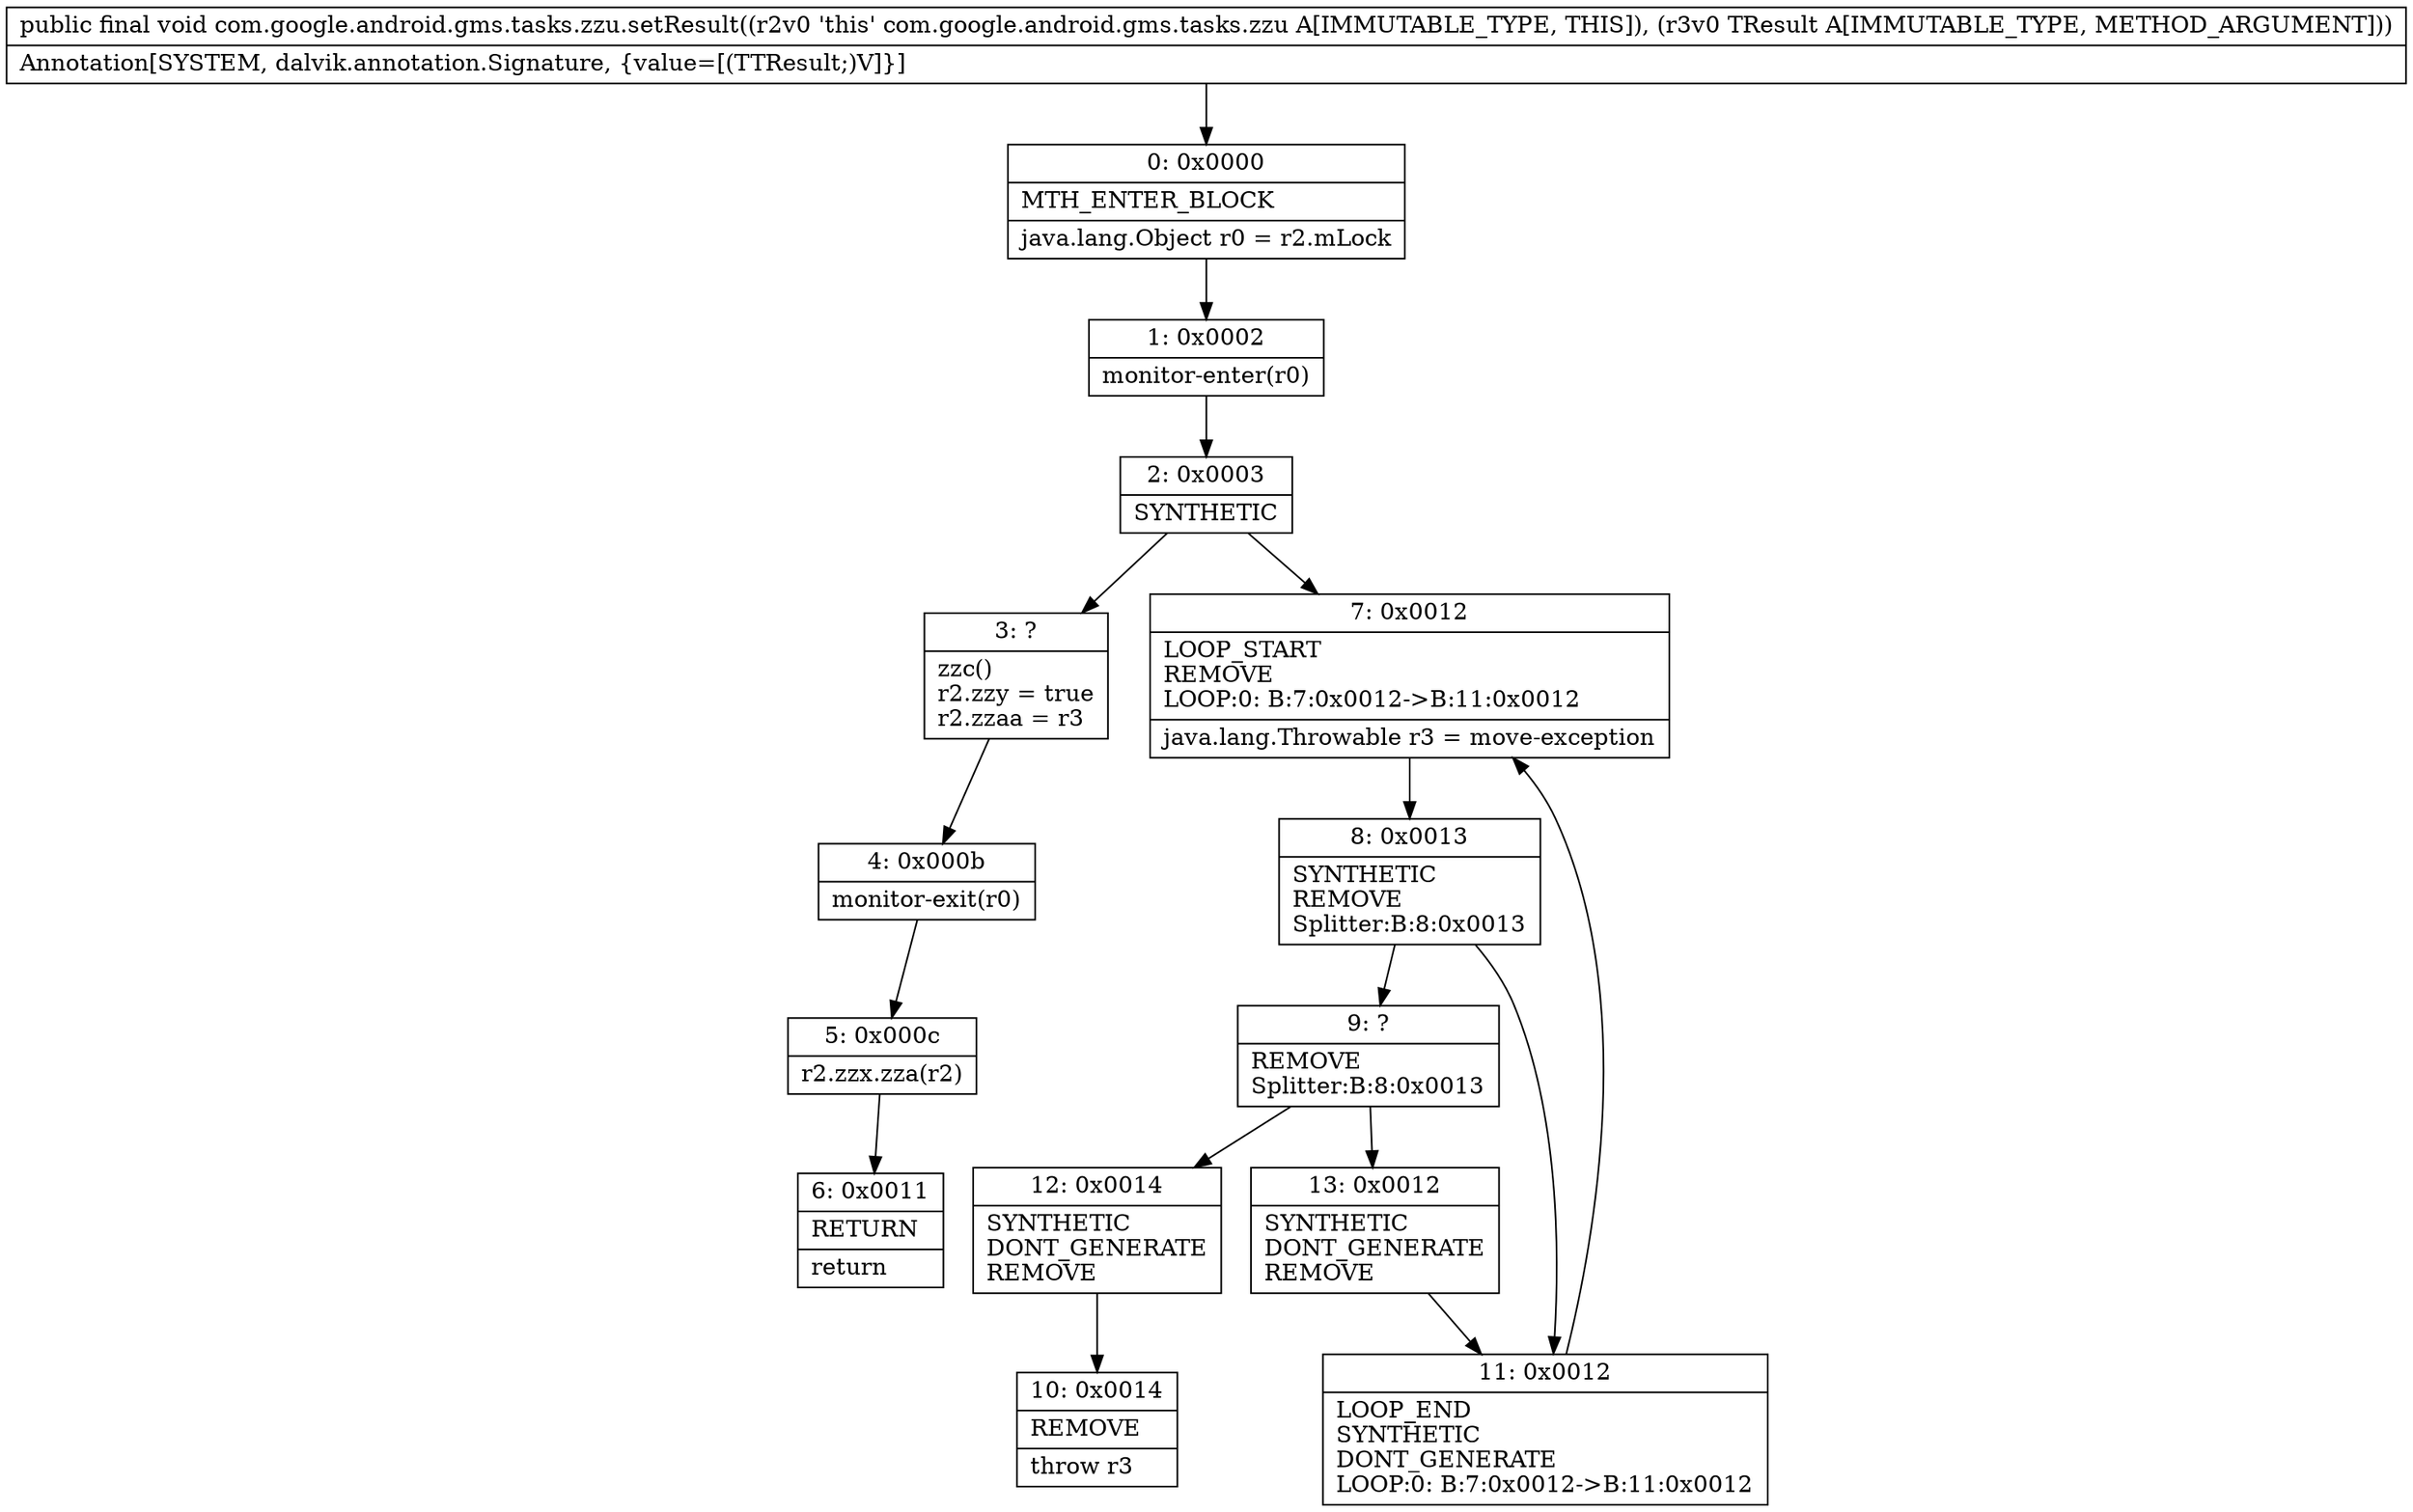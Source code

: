 digraph "CFG forcom.google.android.gms.tasks.zzu.setResult(Ljava\/lang\/Object;)V" {
Node_0 [shape=record,label="{0\:\ 0x0000|MTH_ENTER_BLOCK\l|java.lang.Object r0 = r2.mLock\l}"];
Node_1 [shape=record,label="{1\:\ 0x0002|monitor\-enter(r0)\l}"];
Node_2 [shape=record,label="{2\:\ 0x0003|SYNTHETIC\l}"];
Node_3 [shape=record,label="{3\:\ ?|zzc()\lr2.zzy = true\lr2.zzaa = r3\l}"];
Node_4 [shape=record,label="{4\:\ 0x000b|monitor\-exit(r0)\l}"];
Node_5 [shape=record,label="{5\:\ 0x000c|r2.zzx.zza(r2)\l}"];
Node_6 [shape=record,label="{6\:\ 0x0011|RETURN\l|return\l}"];
Node_7 [shape=record,label="{7\:\ 0x0012|LOOP_START\lREMOVE\lLOOP:0: B:7:0x0012\-\>B:11:0x0012\l|java.lang.Throwable r3 = move\-exception\l}"];
Node_8 [shape=record,label="{8\:\ 0x0013|SYNTHETIC\lREMOVE\lSplitter:B:8:0x0013\l}"];
Node_9 [shape=record,label="{9\:\ ?|REMOVE\lSplitter:B:8:0x0013\l}"];
Node_10 [shape=record,label="{10\:\ 0x0014|REMOVE\l|throw r3\l}"];
Node_11 [shape=record,label="{11\:\ 0x0012|LOOP_END\lSYNTHETIC\lDONT_GENERATE\lLOOP:0: B:7:0x0012\-\>B:11:0x0012\l}"];
Node_12 [shape=record,label="{12\:\ 0x0014|SYNTHETIC\lDONT_GENERATE\lREMOVE\l}"];
Node_13 [shape=record,label="{13\:\ 0x0012|SYNTHETIC\lDONT_GENERATE\lREMOVE\l}"];
MethodNode[shape=record,label="{public final void com.google.android.gms.tasks.zzu.setResult((r2v0 'this' com.google.android.gms.tasks.zzu A[IMMUTABLE_TYPE, THIS]), (r3v0 TResult A[IMMUTABLE_TYPE, METHOD_ARGUMENT]))  | Annotation[SYSTEM, dalvik.annotation.Signature, \{value=[(TTResult;)V]\}]\l}"];
MethodNode -> Node_0;
Node_0 -> Node_1;
Node_1 -> Node_2;
Node_2 -> Node_3;
Node_2 -> Node_7;
Node_3 -> Node_4;
Node_4 -> Node_5;
Node_5 -> Node_6;
Node_7 -> Node_8;
Node_8 -> Node_9;
Node_8 -> Node_11;
Node_9 -> Node_12;
Node_9 -> Node_13;
Node_11 -> Node_7;
Node_12 -> Node_10;
Node_13 -> Node_11;
}

